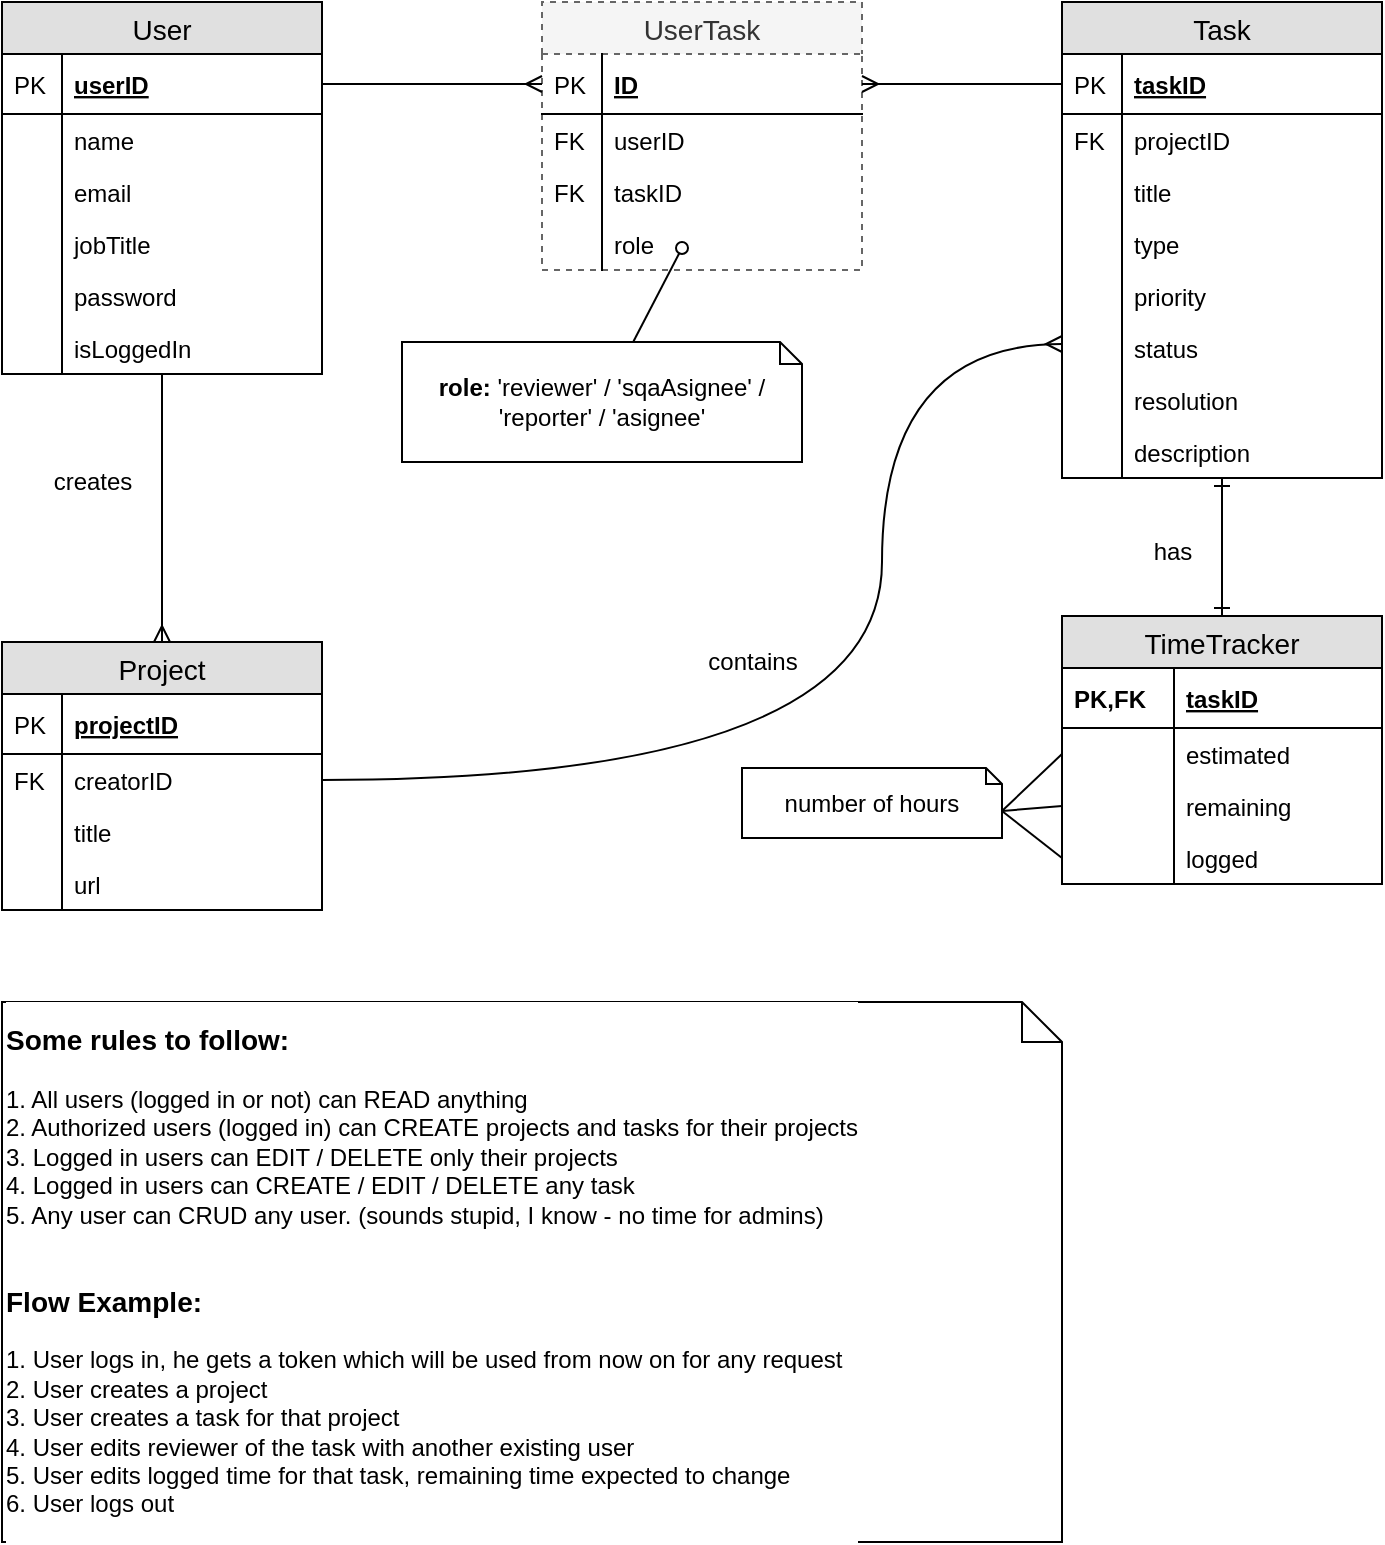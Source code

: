 <mxfile version="12.4.8" type="device"><diagram id="T1qYYvq0pWdg9dggLYWk" name="Page-1"><mxGraphModel dx="1038" dy="548" grid="1" gridSize="10" guides="1" tooltips="1" connect="1" arrows="1" fold="1" page="1" pageScale="1" pageWidth="827" pageHeight="1169" math="0" shadow="0"><root><mxCell id="0"/><mxCell id="1" parent="0"/><mxCell id="cUmTuce7G-P2iJK4psEG-1" value="Project" style="swimlane;fontStyle=0;childLayout=stackLayout;horizontal=1;startSize=26;fillColor=#e0e0e0;horizontalStack=0;resizeParent=1;resizeParentMax=0;resizeLast=0;collapsible=1;marginBottom=0;swimlaneFillColor=#ffffff;align=center;fontSize=14;" parent="1" vertex="1"><mxGeometry x="80" y="360" width="160" height="134" as="geometry"/></mxCell><mxCell id="cUmTuce7G-P2iJK4psEG-2" value="projectID" style="shape=partialRectangle;top=0;left=0;right=0;bottom=1;align=left;verticalAlign=middle;fillColor=none;spacingLeft=34;spacingRight=4;overflow=hidden;rotatable=0;points=[[0,0.5],[1,0.5]];portConstraint=eastwest;dropTarget=0;fontStyle=5;fontSize=12;" parent="cUmTuce7G-P2iJK4psEG-1" vertex="1"><mxGeometry y="26" width="160" height="30" as="geometry"/></mxCell><mxCell id="cUmTuce7G-P2iJK4psEG-3" value="PK" style="shape=partialRectangle;top=0;left=0;bottom=0;fillColor=none;align=left;verticalAlign=middle;spacingLeft=4;spacingRight=4;overflow=hidden;rotatable=0;points=[];portConstraint=eastwest;part=1;fontSize=12;" parent="cUmTuce7G-P2iJK4psEG-2" vertex="1" connectable="0"><mxGeometry width="30" height="30" as="geometry"/></mxCell><mxCell id="cUmTuce7G-P2iJK4psEG-6" value="creatorID" style="shape=partialRectangle;top=0;left=0;right=0;bottom=0;align=left;verticalAlign=top;fillColor=none;spacingLeft=34;spacingRight=4;overflow=hidden;rotatable=0;points=[[0,0.5],[1,0.5]];portConstraint=eastwest;dropTarget=0;fontSize=12;" parent="cUmTuce7G-P2iJK4psEG-1" vertex="1"><mxGeometry y="56" width="160" height="26" as="geometry"/></mxCell><mxCell id="cUmTuce7G-P2iJK4psEG-7" value="FK" style="shape=partialRectangle;top=0;left=0;bottom=0;fillColor=none;align=left;verticalAlign=top;spacingLeft=4;spacingRight=4;overflow=hidden;rotatable=0;points=[];portConstraint=eastwest;part=1;fontSize=12;" parent="cUmTuce7G-P2iJK4psEG-6" vertex="1" connectable="0"><mxGeometry width="30" height="26" as="geometry"/></mxCell><mxCell id="cUmTuce7G-P2iJK4psEG-4" value="title" style="shape=partialRectangle;top=0;left=0;right=0;bottom=0;align=left;verticalAlign=top;fillColor=none;spacingLeft=34;spacingRight=4;overflow=hidden;rotatable=0;points=[[0,0.5],[1,0.5]];portConstraint=eastwest;dropTarget=0;fontSize=12;" parent="cUmTuce7G-P2iJK4psEG-1" vertex="1"><mxGeometry y="82" width="160" height="26" as="geometry"/></mxCell><mxCell id="cUmTuce7G-P2iJK4psEG-5" value="" style="shape=partialRectangle;top=0;left=0;bottom=0;fillColor=none;align=left;verticalAlign=top;spacingLeft=4;spacingRight=4;overflow=hidden;rotatable=0;points=[];portConstraint=eastwest;part=1;fontSize=12;" parent="cUmTuce7G-P2iJK4psEG-4" vertex="1" connectable="0"><mxGeometry width="30" height="26" as="geometry"/></mxCell><mxCell id="-DWGvYfwUE25GRy4uQUL-85" value="url" style="shape=partialRectangle;top=0;left=0;right=0;bottom=0;align=left;verticalAlign=top;fillColor=none;spacingLeft=34;spacingRight=4;overflow=hidden;rotatable=0;points=[[0,0.5],[1,0.5]];portConstraint=eastwest;dropTarget=0;fontSize=12;" vertex="1" parent="cUmTuce7G-P2iJK4psEG-1"><mxGeometry y="108" width="160" height="26" as="geometry"/></mxCell><mxCell id="-DWGvYfwUE25GRy4uQUL-86" value="" style="shape=partialRectangle;top=0;left=0;bottom=0;fillColor=none;align=left;verticalAlign=top;spacingLeft=4;spacingRight=4;overflow=hidden;rotatable=0;points=[];portConstraint=eastwest;part=1;fontSize=12;" vertex="1" connectable="0" parent="-DWGvYfwUE25GRy4uQUL-85"><mxGeometry width="30" height="26" as="geometry"/></mxCell><mxCell id="cUmTuce7G-P2iJK4psEG-12" value="Task" style="swimlane;fontStyle=0;childLayout=stackLayout;horizontal=1;startSize=26;fillColor=#e0e0e0;horizontalStack=0;resizeParent=1;resizeParentMax=0;resizeLast=0;collapsible=1;marginBottom=0;swimlaneFillColor=#ffffff;align=center;fontSize=14;" parent="1" vertex="1"><mxGeometry x="610" y="40" width="160" height="238" as="geometry"/></mxCell><mxCell id="cUmTuce7G-P2iJK4psEG-13" value="taskID" style="shape=partialRectangle;top=0;left=0;right=0;bottom=1;align=left;verticalAlign=middle;fillColor=none;spacingLeft=34;spacingRight=4;overflow=hidden;rotatable=0;points=[[0,0.5],[1,0.5]];portConstraint=eastwest;dropTarget=0;fontStyle=5;fontSize=12;" parent="cUmTuce7G-P2iJK4psEG-12" vertex="1"><mxGeometry y="26" width="160" height="30" as="geometry"/></mxCell><mxCell id="cUmTuce7G-P2iJK4psEG-14" value="PK" style="shape=partialRectangle;top=0;left=0;bottom=0;fillColor=none;align=left;verticalAlign=middle;spacingLeft=4;spacingRight=4;overflow=hidden;rotatable=0;points=[];portConstraint=eastwest;part=1;fontSize=12;" parent="cUmTuce7G-P2iJK4psEG-13" vertex="1" connectable="0"><mxGeometry width="30" height="30" as="geometry"/></mxCell><mxCell id="cUmTuce7G-P2iJK4psEG-25" value="projectID" style="shape=partialRectangle;top=0;left=0;right=0;bottom=0;align=left;verticalAlign=top;fillColor=none;spacingLeft=34;spacingRight=4;overflow=hidden;rotatable=0;points=[[0,0.5],[1,0.5]];portConstraint=eastwest;dropTarget=0;fontSize=12;" parent="cUmTuce7G-P2iJK4psEG-12" vertex="1"><mxGeometry y="56" width="160" height="26" as="geometry"/></mxCell><mxCell id="cUmTuce7G-P2iJK4psEG-26" value="FK" style="shape=partialRectangle;top=0;left=0;bottom=0;fillColor=none;align=left;verticalAlign=top;spacingLeft=4;spacingRight=4;overflow=hidden;rotatable=0;points=[];portConstraint=eastwest;part=1;fontSize=12;" parent="cUmTuce7G-P2iJK4psEG-25" vertex="1" connectable="0"><mxGeometry width="30" height="26" as="geometry"/></mxCell><mxCell id="cUmTuce7G-P2iJK4psEG-39" value="title" style="shape=partialRectangle;top=0;left=0;right=0;bottom=0;align=left;verticalAlign=top;fillColor=none;spacingLeft=34;spacingRight=4;overflow=hidden;rotatable=0;points=[[0,0.5],[1,0.5]];portConstraint=eastwest;dropTarget=0;fontSize=12;" parent="cUmTuce7G-P2iJK4psEG-12" vertex="1"><mxGeometry y="82" width="160" height="26" as="geometry"/></mxCell><mxCell id="cUmTuce7G-P2iJK4psEG-40" value="" style="shape=partialRectangle;top=0;left=0;bottom=0;fillColor=none;align=left;verticalAlign=top;spacingLeft=4;spacingRight=4;overflow=hidden;rotatable=0;points=[];portConstraint=eastwest;part=1;fontSize=12;" parent="cUmTuce7G-P2iJK4psEG-39" vertex="1" connectable="0"><mxGeometry width="30" height="26" as="geometry"/></mxCell><mxCell id="cUmTuce7G-P2iJK4psEG-37" value="type" style="shape=partialRectangle;top=0;left=0;right=0;bottom=0;align=left;verticalAlign=top;fillColor=none;spacingLeft=34;spacingRight=4;overflow=hidden;rotatable=0;points=[[0,0.5],[1,0.5]];portConstraint=eastwest;dropTarget=0;fontSize=12;" parent="cUmTuce7G-P2iJK4psEG-12" vertex="1"><mxGeometry y="108" width="160" height="26" as="geometry"/></mxCell><mxCell id="cUmTuce7G-P2iJK4psEG-38" value="" style="shape=partialRectangle;top=0;left=0;bottom=0;fillColor=none;align=left;verticalAlign=top;spacingLeft=4;spacingRight=4;overflow=hidden;rotatable=0;points=[];portConstraint=eastwest;part=1;fontSize=12;" parent="cUmTuce7G-P2iJK4psEG-37" vertex="1" connectable="0"><mxGeometry width="30" height="26" as="geometry"/></mxCell><mxCell id="cUmTuce7G-P2iJK4psEG-15" value="priority" style="shape=partialRectangle;top=0;left=0;right=0;bottom=0;align=left;verticalAlign=top;fillColor=none;spacingLeft=34;spacingRight=4;overflow=hidden;rotatable=0;points=[[0,0.5],[1,0.5]];portConstraint=eastwest;dropTarget=0;fontSize=12;" parent="cUmTuce7G-P2iJK4psEG-12" vertex="1"><mxGeometry y="134" width="160" height="26" as="geometry"/></mxCell><mxCell id="cUmTuce7G-P2iJK4psEG-16" value="" style="shape=partialRectangle;top=0;left=0;bottom=0;fillColor=none;align=left;verticalAlign=top;spacingLeft=4;spacingRight=4;overflow=hidden;rotatable=0;points=[];portConstraint=eastwest;part=1;fontSize=12;" parent="cUmTuce7G-P2iJK4psEG-15" vertex="1" connectable="0"><mxGeometry width="30" height="26" as="geometry"/></mxCell><mxCell id="cUmTuce7G-P2iJK4psEG-19" value="status" style="shape=partialRectangle;top=0;left=0;right=0;bottom=0;align=left;verticalAlign=top;fillColor=none;spacingLeft=34;spacingRight=4;overflow=hidden;rotatable=0;points=[[0,0.5],[1,0.5]];portConstraint=eastwest;dropTarget=0;fontSize=12;" parent="cUmTuce7G-P2iJK4psEG-12" vertex="1"><mxGeometry y="160" width="160" height="26" as="geometry"/></mxCell><mxCell id="cUmTuce7G-P2iJK4psEG-20" value="" style="shape=partialRectangle;top=0;left=0;bottom=0;fillColor=none;align=left;verticalAlign=top;spacingLeft=4;spacingRight=4;overflow=hidden;rotatable=0;points=[];portConstraint=eastwest;part=1;fontSize=12;" parent="cUmTuce7G-P2iJK4psEG-19" vertex="1" connectable="0"><mxGeometry width="30" height="26" as="geometry"/></mxCell><mxCell id="cUmTuce7G-P2iJK4psEG-29" value="resolution" style="shape=partialRectangle;top=0;left=0;right=0;bottom=0;align=left;verticalAlign=top;fillColor=none;spacingLeft=34;spacingRight=4;overflow=hidden;rotatable=0;points=[[0,0.5],[1,0.5]];portConstraint=eastwest;dropTarget=0;fontSize=12;" parent="cUmTuce7G-P2iJK4psEG-12" vertex="1"><mxGeometry y="186" width="160" height="26" as="geometry"/></mxCell><mxCell id="cUmTuce7G-P2iJK4psEG-30" value="" style="shape=partialRectangle;top=0;left=0;bottom=0;fillColor=none;align=left;verticalAlign=top;spacingLeft=4;spacingRight=4;overflow=hidden;rotatable=0;points=[];portConstraint=eastwest;part=1;fontSize=12;" parent="cUmTuce7G-P2iJK4psEG-29" vertex="1" connectable="0"><mxGeometry width="30" height="26" as="geometry"/></mxCell><mxCell id="cUmTuce7G-P2iJK4psEG-41" value="description" style="shape=partialRectangle;top=0;left=0;right=0;bottom=0;align=left;verticalAlign=top;fillColor=none;spacingLeft=34;spacingRight=4;overflow=hidden;rotatable=0;points=[[0,0.5],[1,0.5]];portConstraint=eastwest;dropTarget=0;fontSize=12;" parent="cUmTuce7G-P2iJK4psEG-12" vertex="1"><mxGeometry y="212" width="160" height="26" as="geometry"/></mxCell><mxCell id="cUmTuce7G-P2iJK4psEG-42" value="" style="shape=partialRectangle;top=0;left=0;bottom=0;fillColor=none;align=left;verticalAlign=top;spacingLeft=4;spacingRight=4;overflow=hidden;rotatable=0;points=[];portConstraint=eastwest;part=1;fontSize=12;" parent="cUmTuce7G-P2iJK4psEG-41" vertex="1" connectable="0"><mxGeometry width="30" height="26" as="geometry"/></mxCell><mxCell id="cUmTuce7G-P2iJK4psEG-54" style="edgeStyle=orthogonalEdgeStyle;rounded=0;orthogonalLoop=1;jettySize=auto;html=1;curved=1;endArrow=ERmany;endFill=0;" parent="1" source="cUmTuce7G-P2iJK4psEG-43" target="cUmTuce7G-P2iJK4psEG-1" edge="1"><mxGeometry relative="1" as="geometry"/></mxCell><mxCell id="cUmTuce7G-P2iJK4psEG-43" value="User" style="swimlane;fontStyle=0;childLayout=stackLayout;horizontal=1;startSize=26;fillColor=#e0e0e0;horizontalStack=0;resizeParent=1;resizeParentMax=0;resizeLast=0;collapsible=1;marginBottom=0;swimlaneFillColor=#ffffff;align=center;fontSize=14;" parent="1" vertex="1"><mxGeometry x="80" y="40" width="160" height="186" as="geometry"/></mxCell><mxCell id="cUmTuce7G-P2iJK4psEG-44" value="userID" style="shape=partialRectangle;top=0;left=0;right=0;bottom=1;align=left;verticalAlign=middle;fillColor=none;spacingLeft=34;spacingRight=4;overflow=hidden;rotatable=0;points=[[0,0.5],[1,0.5]];portConstraint=eastwest;dropTarget=0;fontStyle=5;fontSize=12;" parent="cUmTuce7G-P2iJK4psEG-43" vertex="1"><mxGeometry y="26" width="160" height="30" as="geometry"/></mxCell><mxCell id="cUmTuce7G-P2iJK4psEG-45" value="PK" style="shape=partialRectangle;top=0;left=0;bottom=0;fillColor=none;align=left;verticalAlign=middle;spacingLeft=4;spacingRight=4;overflow=hidden;rotatable=0;points=[];portConstraint=eastwest;part=1;fontSize=12;" parent="cUmTuce7G-P2iJK4psEG-44" vertex="1" connectable="0"><mxGeometry width="30" height="30" as="geometry"/></mxCell><mxCell id="cUmTuce7G-P2iJK4psEG-46" value="name" style="shape=partialRectangle;top=0;left=0;right=0;bottom=0;align=left;verticalAlign=top;fillColor=none;spacingLeft=34;spacingRight=4;overflow=hidden;rotatable=0;points=[[0,0.5],[1,0.5]];portConstraint=eastwest;dropTarget=0;fontSize=12;" parent="cUmTuce7G-P2iJK4psEG-43" vertex="1"><mxGeometry y="56" width="160" height="26" as="geometry"/></mxCell><mxCell id="cUmTuce7G-P2iJK4psEG-47" value="" style="shape=partialRectangle;top=0;left=0;bottom=0;fillColor=none;align=left;verticalAlign=top;spacingLeft=4;spacingRight=4;overflow=hidden;rotatable=0;points=[];portConstraint=eastwest;part=1;fontSize=12;" parent="cUmTuce7G-P2iJK4psEG-46" vertex="1" connectable="0"><mxGeometry width="30" height="26" as="geometry"/></mxCell><mxCell id="cUmTuce7G-P2iJK4psEG-48" value="email" style="shape=partialRectangle;top=0;left=0;right=0;bottom=0;align=left;verticalAlign=top;fillColor=none;spacingLeft=34;spacingRight=4;overflow=hidden;rotatable=0;points=[[0,0.5],[1,0.5]];portConstraint=eastwest;dropTarget=0;fontSize=12;" parent="cUmTuce7G-P2iJK4psEG-43" vertex="1"><mxGeometry y="82" width="160" height="26" as="geometry"/></mxCell><mxCell id="cUmTuce7G-P2iJK4psEG-49" value="" style="shape=partialRectangle;top=0;left=0;bottom=0;fillColor=none;align=left;verticalAlign=top;spacingLeft=4;spacingRight=4;overflow=hidden;rotatable=0;points=[];portConstraint=eastwest;part=1;fontSize=12;" parent="cUmTuce7G-P2iJK4psEG-48" vertex="1" connectable="0"><mxGeometry width="30" height="26" as="geometry"/></mxCell><mxCell id="cUmTuce7G-P2iJK4psEG-50" value="jobTitle" style="shape=partialRectangle;top=0;left=0;right=0;bottom=0;align=left;verticalAlign=top;fillColor=none;spacingLeft=34;spacingRight=4;overflow=hidden;rotatable=0;points=[[0,0.5],[1,0.5]];portConstraint=eastwest;dropTarget=0;fontSize=12;" parent="cUmTuce7G-P2iJK4psEG-43" vertex="1"><mxGeometry y="108" width="160" height="26" as="geometry"/></mxCell><mxCell id="cUmTuce7G-P2iJK4psEG-51" value="" style="shape=partialRectangle;top=0;left=0;bottom=0;fillColor=none;align=left;verticalAlign=top;spacingLeft=4;spacingRight=4;overflow=hidden;rotatable=0;points=[];portConstraint=eastwest;part=1;fontSize=12;" parent="cUmTuce7G-P2iJK4psEG-50" vertex="1" connectable="0"><mxGeometry width="30" height="26" as="geometry"/></mxCell><mxCell id="-DWGvYfwUE25GRy4uQUL-83" value="password" style="shape=partialRectangle;top=0;left=0;right=0;bottom=0;align=left;verticalAlign=top;fillColor=none;spacingLeft=34;spacingRight=4;overflow=hidden;rotatable=0;points=[[0,0.5],[1,0.5]];portConstraint=eastwest;dropTarget=0;fontSize=12;labelBackgroundColor=#ffffff;" vertex="1" parent="cUmTuce7G-P2iJK4psEG-43"><mxGeometry y="134" width="160" height="26" as="geometry"/></mxCell><mxCell id="-DWGvYfwUE25GRy4uQUL-84" value="" style="shape=partialRectangle;top=0;left=0;bottom=0;fillColor=none;align=left;verticalAlign=top;spacingLeft=4;spacingRight=4;overflow=hidden;rotatable=0;points=[];portConstraint=eastwest;part=1;fontSize=12;" vertex="1" connectable="0" parent="-DWGvYfwUE25GRy4uQUL-83"><mxGeometry width="30" height="26" as="geometry"/></mxCell><mxCell id="-DWGvYfwUE25GRy4uQUL-89" value="isLoggedIn" style="shape=partialRectangle;top=0;left=0;right=0;bottom=0;align=left;verticalAlign=top;fillColor=none;spacingLeft=34;spacingRight=4;overflow=hidden;rotatable=0;points=[[0,0.5],[1,0.5]];portConstraint=eastwest;dropTarget=0;fontSize=12;labelBackgroundColor=#ffffff;" vertex="1" parent="cUmTuce7G-P2iJK4psEG-43"><mxGeometry y="160" width="160" height="26" as="geometry"/></mxCell><mxCell id="-DWGvYfwUE25GRy4uQUL-90" value="" style="shape=partialRectangle;top=0;left=0;bottom=0;fillColor=none;align=left;verticalAlign=top;spacingLeft=4;spacingRight=4;overflow=hidden;rotatable=0;points=[];portConstraint=eastwest;part=1;fontSize=12;" vertex="1" connectable="0" parent="-DWGvYfwUE25GRy4uQUL-89"><mxGeometry width="30" height="26" as="geometry"/></mxCell><mxCell id="cUmTuce7G-P2iJK4psEG-55" style="edgeStyle=orthogonalEdgeStyle;curved=1;rounded=0;orthogonalLoop=1;jettySize=auto;html=1;exitX=1;exitY=0.5;exitDx=0;exitDy=0;endArrow=ERmany;endFill=0;" parent="1" source="cUmTuce7G-P2iJK4psEG-6" target="cUmTuce7G-P2iJK4psEG-12" edge="1"><mxGeometry relative="1" as="geometry"><Array as="points"><mxPoint x="520" y="429"/><mxPoint x="520" y="211"/></Array></mxGeometry></mxCell><mxCell id="-DWGvYfwUE25GRy4uQUL-1" value="UserTask" style="swimlane;fontStyle=0;childLayout=stackLayout;horizontal=1;startSize=26;fillColor=#f5f5f5;horizontalStack=0;resizeParent=1;resizeParentMax=0;resizeLast=0;collapsible=1;marginBottom=0;swimlaneFillColor=#ffffff;align=center;fontSize=14;dashed=1;strokeColor=#666666;fontColor=#333333;" vertex="1" parent="1"><mxGeometry x="350" y="40" width="160" height="134" as="geometry"/></mxCell><mxCell id="-DWGvYfwUE25GRy4uQUL-2" value="ID" style="shape=partialRectangle;top=0;left=0;right=0;bottom=1;align=left;verticalAlign=middle;fillColor=none;spacingLeft=34;spacingRight=4;overflow=hidden;rotatable=0;points=[[0,0.5],[1,0.5]];portConstraint=eastwest;dropTarget=0;fontStyle=5;fontSize=12;" vertex="1" parent="-DWGvYfwUE25GRy4uQUL-1"><mxGeometry y="26" width="160" height="30" as="geometry"/></mxCell><mxCell id="-DWGvYfwUE25GRy4uQUL-3" value="PK" style="shape=partialRectangle;top=0;left=0;bottom=0;fillColor=none;align=left;verticalAlign=middle;spacingLeft=4;spacingRight=4;overflow=hidden;rotatable=0;points=[];portConstraint=eastwest;part=1;fontSize=12;" vertex="1" connectable="0" parent="-DWGvYfwUE25GRy4uQUL-2"><mxGeometry width="30" height="30" as="geometry"/></mxCell><mxCell id="-DWGvYfwUE25GRy4uQUL-20" value="userID" style="shape=partialRectangle;top=0;left=0;right=0;bottom=0;align=left;verticalAlign=top;fillColor=none;spacingLeft=34;spacingRight=4;overflow=hidden;rotatable=0;points=[[0,0.5],[1,0.5]];portConstraint=eastwest;dropTarget=0;fontSize=12;" vertex="1" parent="-DWGvYfwUE25GRy4uQUL-1"><mxGeometry y="56" width="160" height="26" as="geometry"/></mxCell><mxCell id="-DWGvYfwUE25GRy4uQUL-21" value="FK" style="shape=partialRectangle;top=0;left=0;bottom=0;fillColor=none;align=left;verticalAlign=top;spacingLeft=4;spacingRight=4;overflow=hidden;rotatable=0;points=[];portConstraint=eastwest;part=1;fontSize=12;" vertex="1" connectable="0" parent="-DWGvYfwUE25GRy4uQUL-20"><mxGeometry width="30" height="26" as="geometry"/></mxCell><mxCell id="-DWGvYfwUE25GRy4uQUL-4" value="taskID" style="shape=partialRectangle;top=0;left=0;right=0;bottom=0;align=left;verticalAlign=top;fillColor=none;spacingLeft=34;spacingRight=4;overflow=hidden;rotatable=0;points=[[0,0.5],[1,0.5]];portConstraint=eastwest;dropTarget=0;fontSize=12;" vertex="1" parent="-DWGvYfwUE25GRy4uQUL-1"><mxGeometry y="82" width="160" height="26" as="geometry"/></mxCell><mxCell id="-DWGvYfwUE25GRy4uQUL-5" value="FK" style="shape=partialRectangle;top=0;left=0;bottom=0;fillColor=none;align=left;verticalAlign=top;spacingLeft=4;spacingRight=4;overflow=hidden;rotatable=0;points=[];portConstraint=eastwest;part=1;fontSize=12;" vertex="1" connectable="0" parent="-DWGvYfwUE25GRy4uQUL-4"><mxGeometry width="30" height="26" as="geometry"/></mxCell><mxCell id="-DWGvYfwUE25GRy4uQUL-6" value="role" style="shape=partialRectangle;top=0;left=0;right=0;bottom=0;align=left;verticalAlign=top;fillColor=none;spacingLeft=34;spacingRight=4;overflow=hidden;rotatable=0;points=[[0,0.5],[1,0.5]];portConstraint=eastwest;dropTarget=0;fontSize=12;" vertex="1" parent="-DWGvYfwUE25GRy4uQUL-1"><mxGeometry y="108" width="160" height="26" as="geometry"/></mxCell><mxCell id="-DWGvYfwUE25GRy4uQUL-7" value="" style="shape=partialRectangle;top=0;left=0;bottom=0;fillColor=none;align=left;verticalAlign=top;spacingLeft=4;spacingRight=4;overflow=hidden;rotatable=0;points=[];portConstraint=eastwest;part=1;fontSize=12;" vertex="1" connectable="0" parent="-DWGvYfwUE25GRy4uQUL-6"><mxGeometry width="30" height="26" as="geometry"/></mxCell><mxCell id="-DWGvYfwUE25GRy4uQUL-16" style="edgeStyle=orthogonalEdgeStyle;rounded=0;orthogonalLoop=1;jettySize=auto;html=1;exitX=1;exitY=0.5;exitDx=0;exitDy=0;entryX=0;entryY=0.5;entryDx=0;entryDy=0;curved=1;endArrow=ERmany;endFill=0;" edge="1" parent="1" source="cUmTuce7G-P2iJK4psEG-44" target="-DWGvYfwUE25GRy4uQUL-2"><mxGeometry relative="1" as="geometry"/></mxCell><mxCell id="-DWGvYfwUE25GRy4uQUL-22" style="edgeStyle=orthogonalEdgeStyle;curved=1;rounded=0;orthogonalLoop=1;jettySize=auto;html=1;exitX=0;exitY=0.5;exitDx=0;exitDy=0;entryX=1;entryY=0.5;entryDx=0;entryDy=0;endArrow=ERmany;endFill=0;" edge="1" parent="1" source="cUmTuce7G-P2iJK4psEG-13" target="-DWGvYfwUE25GRy4uQUL-2"><mxGeometry relative="1" as="geometry"/></mxCell><mxCell id="-DWGvYfwUE25GRy4uQUL-23" value="&lt;b&gt;role:&lt;/b&gt;&amp;nbsp;'reviewer' / 'sqaAsignee' / 'reporter' / 'asignee'" style="shape=note;size=11;whiteSpace=wrap;html=1;" vertex="1" parent="1"><mxGeometry x="280" y="210" width="200" height="60" as="geometry"/></mxCell><mxCell id="-DWGvYfwUE25GRy4uQUL-29" value="" style="endArrow=oval;html=1;endFill=0;" edge="1" parent="1" source="-DWGvYfwUE25GRy4uQUL-23"><mxGeometry width="50" height="50" relative="1" as="geometry"><mxPoint x="420" y="207" as="sourcePoint"/><mxPoint x="420" y="163" as="targetPoint"/></mxGeometry></mxCell><mxCell id="-DWGvYfwUE25GRy4uQUL-53" style="edgeStyle=orthogonalEdgeStyle;curved=1;rounded=0;orthogonalLoop=1;jettySize=auto;html=1;startArrow=ERone;startFill=0;endArrow=ERone;endFill=0;" edge="1" parent="1" source="-DWGvYfwUE25GRy4uQUL-58" target="cUmTuce7G-P2iJK4psEG-12"><mxGeometry relative="1" as="geometry"/></mxCell><mxCell id="-DWGvYfwUE25GRy4uQUL-58" value="TimeTracker" style="swimlane;fontStyle=0;childLayout=stackLayout;horizontal=1;startSize=26;fillColor=#e0e0e0;horizontalStack=0;resizeParent=1;resizeParentMax=0;resizeLast=0;collapsible=1;marginBottom=0;swimlaneFillColor=#ffffff;align=center;fontSize=14;" vertex="1" parent="1"><mxGeometry x="610" y="347" width="160" height="134" as="geometry"/></mxCell><mxCell id="-DWGvYfwUE25GRy4uQUL-61" value="taskID" style="shape=partialRectangle;top=0;left=0;right=0;bottom=1;align=left;verticalAlign=middle;fillColor=none;spacingLeft=60;spacingRight=4;overflow=hidden;rotatable=0;points=[[0,0.5],[1,0.5]];portConstraint=eastwest;dropTarget=0;fontStyle=5;fontSize=12;" vertex="1" parent="-DWGvYfwUE25GRy4uQUL-58"><mxGeometry y="26" width="160" height="30" as="geometry"/></mxCell><mxCell id="-DWGvYfwUE25GRy4uQUL-62" value="PK,FK" style="shape=partialRectangle;fontStyle=1;top=0;left=0;bottom=0;fillColor=none;align=left;verticalAlign=middle;spacingLeft=4;spacingRight=4;overflow=hidden;rotatable=0;points=[];portConstraint=eastwest;part=1;fontSize=12;" vertex="1" connectable="0" parent="-DWGvYfwUE25GRy4uQUL-61"><mxGeometry width="56" height="30" as="geometry"/></mxCell><mxCell id="-DWGvYfwUE25GRy4uQUL-67" value="estimated" style="shape=partialRectangle;top=0;left=0;right=0;bottom=0;align=left;verticalAlign=top;fillColor=none;spacingLeft=60;spacingRight=4;overflow=hidden;rotatable=0;points=[[0,0.5],[1,0.5]];portConstraint=eastwest;dropTarget=0;fontSize=12;" vertex="1" parent="-DWGvYfwUE25GRy4uQUL-58"><mxGeometry y="56" width="160" height="26" as="geometry"/></mxCell><mxCell id="-DWGvYfwUE25GRy4uQUL-68" value="" style="shape=partialRectangle;top=0;left=0;bottom=0;fillColor=none;align=left;verticalAlign=top;spacingLeft=4;spacingRight=4;overflow=hidden;rotatable=0;points=[];portConstraint=eastwest;part=1;fontSize=12;" vertex="1" connectable="0" parent="-DWGvYfwUE25GRy4uQUL-67"><mxGeometry width="56" height="26" as="geometry"/></mxCell><mxCell id="-DWGvYfwUE25GRy4uQUL-69" value="remaining" style="shape=partialRectangle;top=0;left=0;right=0;bottom=0;align=left;verticalAlign=top;fillColor=none;spacingLeft=60;spacingRight=4;overflow=hidden;rotatable=0;points=[[0,0.5],[1,0.5]];portConstraint=eastwest;dropTarget=0;fontSize=12;" vertex="1" parent="-DWGvYfwUE25GRy4uQUL-58"><mxGeometry y="82" width="160" height="26" as="geometry"/></mxCell><mxCell id="-DWGvYfwUE25GRy4uQUL-70" value="" style="shape=partialRectangle;top=0;left=0;bottom=0;fillColor=none;align=left;verticalAlign=top;spacingLeft=4;spacingRight=4;overflow=hidden;rotatable=0;points=[];portConstraint=eastwest;part=1;fontSize=12;" vertex="1" connectable="0" parent="-DWGvYfwUE25GRy4uQUL-69"><mxGeometry width="56" height="26" as="geometry"/></mxCell><mxCell id="-DWGvYfwUE25GRy4uQUL-63" value="logged" style="shape=partialRectangle;top=0;left=0;right=0;bottom=0;align=left;verticalAlign=top;fillColor=none;spacingLeft=60;spacingRight=4;overflow=hidden;rotatable=0;points=[[0,0.5],[1,0.5]];portConstraint=eastwest;dropTarget=0;fontSize=12;" vertex="1" parent="-DWGvYfwUE25GRy4uQUL-58"><mxGeometry y="108" width="160" height="26" as="geometry"/></mxCell><mxCell id="-DWGvYfwUE25GRy4uQUL-64" value="" style="shape=partialRectangle;top=0;left=0;bottom=0;fillColor=none;align=left;verticalAlign=top;spacingLeft=4;spacingRight=4;overflow=hidden;rotatable=0;points=[];portConstraint=eastwest;part=1;fontSize=12;" vertex="1" connectable="0" parent="-DWGvYfwUE25GRy4uQUL-63"><mxGeometry width="56" height="26" as="geometry"/></mxCell><mxCell id="-DWGvYfwUE25GRy4uQUL-71" value="creates" style="text;html=1;align=center;verticalAlign=middle;resizable=0;points=[];autosize=1;labelBackgroundColor=#ffffff;fillColor=none;" vertex="1" parent="1"><mxGeometry x="100" y="270" width="50" height="20" as="geometry"/></mxCell><mxCell id="-DWGvYfwUE25GRy4uQUL-73" value="contains" style="text;html=1;align=center;verticalAlign=middle;resizable=0;points=[];autosize=1;fillColor=none;" vertex="1" parent="1"><mxGeometry x="425" y="360" width="60" height="20" as="geometry"/></mxCell><mxCell id="-DWGvYfwUE25GRy4uQUL-76" value="has" style="text;html=1;align=center;verticalAlign=middle;resizable=0;points=[];autosize=1;" vertex="1" parent="1"><mxGeometry x="650" y="305" width="30" height="20" as="geometry"/></mxCell><mxCell id="-DWGvYfwUE25GRy4uQUL-78" style="rounded=0;orthogonalLoop=1;jettySize=auto;html=1;exitX=0;exitY=0;exitDx=130;exitDy=21.5;exitPerimeter=0;entryX=0;entryY=0.5;entryDx=0;entryDy=0;startArrow=none;startFill=0;endArrow=none;endFill=0;" edge="1" parent="1" source="-DWGvYfwUE25GRy4uQUL-77" target="-DWGvYfwUE25GRy4uQUL-67"><mxGeometry relative="1" as="geometry"/></mxCell><mxCell id="-DWGvYfwUE25GRy4uQUL-80" style="rounded=0;orthogonalLoop=1;jettySize=auto;html=1;exitX=0;exitY=0;exitDx=130;exitDy=21.5;exitPerimeter=0;entryX=0;entryY=0.5;entryDx=0;entryDy=0;startArrow=none;startFill=0;endArrow=none;endFill=0;" edge="1" parent="1" source="-DWGvYfwUE25GRy4uQUL-77" target="-DWGvYfwUE25GRy4uQUL-63"><mxGeometry relative="1" as="geometry"/></mxCell><mxCell id="-DWGvYfwUE25GRy4uQUL-82" style="edgeStyle=none;rounded=0;orthogonalLoop=1;jettySize=auto;html=1;exitX=0;exitY=0;exitDx=130;exitDy=21.5;exitPerimeter=0;entryX=0;entryY=0.5;entryDx=0;entryDy=0;startArrow=none;startFill=0;endArrow=none;endFill=0;" edge="1" parent="1" source="-DWGvYfwUE25GRy4uQUL-77" target="-DWGvYfwUE25GRy4uQUL-69"><mxGeometry relative="1" as="geometry"/></mxCell><mxCell id="-DWGvYfwUE25GRy4uQUL-77" value="number of hours" style="shape=note;size=8;whiteSpace=wrap;html=1;labelBackgroundColor=#ffffff;fillColor=none;" vertex="1" parent="1"><mxGeometry x="450" y="423" width="130" height="35" as="geometry"/></mxCell><mxCell id="-DWGvYfwUE25GRy4uQUL-81" style="edgeStyle=none;rounded=0;orthogonalLoop=1;jettySize=auto;html=1;exitX=0;exitY=0.5;exitDx=0;exitDy=0;exitPerimeter=0;startArrow=none;startFill=0;endArrow=none;endFill=0;" edge="1" parent="1" source="-DWGvYfwUE25GRy4uQUL-77" target="-DWGvYfwUE25GRy4uQUL-77"><mxGeometry relative="1" as="geometry"/></mxCell><mxCell id="-DWGvYfwUE25GRy4uQUL-87" value="&lt;p style=&quot;line-height: 120%&quot;&gt;&lt;b style=&quot;font-size: 14px&quot;&gt;Some rules to follow:&lt;br&gt;&lt;/b&gt;&lt;br&gt;1. All users (logged in or not) can READ anything&lt;br&gt;2. Authorized users (logged in) can CREATE projects and tasks for their projects&lt;br&gt;3. Logged in users can EDIT / DELETE only their projects&lt;br&gt;4. Logged in users can CREATE / EDIT / DELETE any task&lt;br&gt;5. Any user can CRUD any user. (sounds stupid, I know - no time for admins)&lt;br&gt;&lt;br&gt;&lt;br&gt;&lt;b style=&quot;font-size: 14px&quot;&gt;Flow Example:&lt;br&gt;&lt;/b&gt;&lt;br&gt;1. User logs in, he gets a token which will be used from now on for any request&lt;br&gt;2. User creates a project&lt;br&gt;3. User creates a task for that project&lt;br&gt;4. User edits reviewer of the task with another existing user&lt;br&gt;5. User edits logged time for that task, remaining time expected to change&lt;br&gt;6. User logs out&lt;/p&gt;" style="shape=note;size=20;whiteSpace=wrap;html=1;labelBackgroundColor=#ffffff;fillColor=none;align=left;" vertex="1" parent="1"><mxGeometry x="80" y="540" width="530" height="270" as="geometry"/></mxCell></root></mxGraphModel></diagram></mxfile>